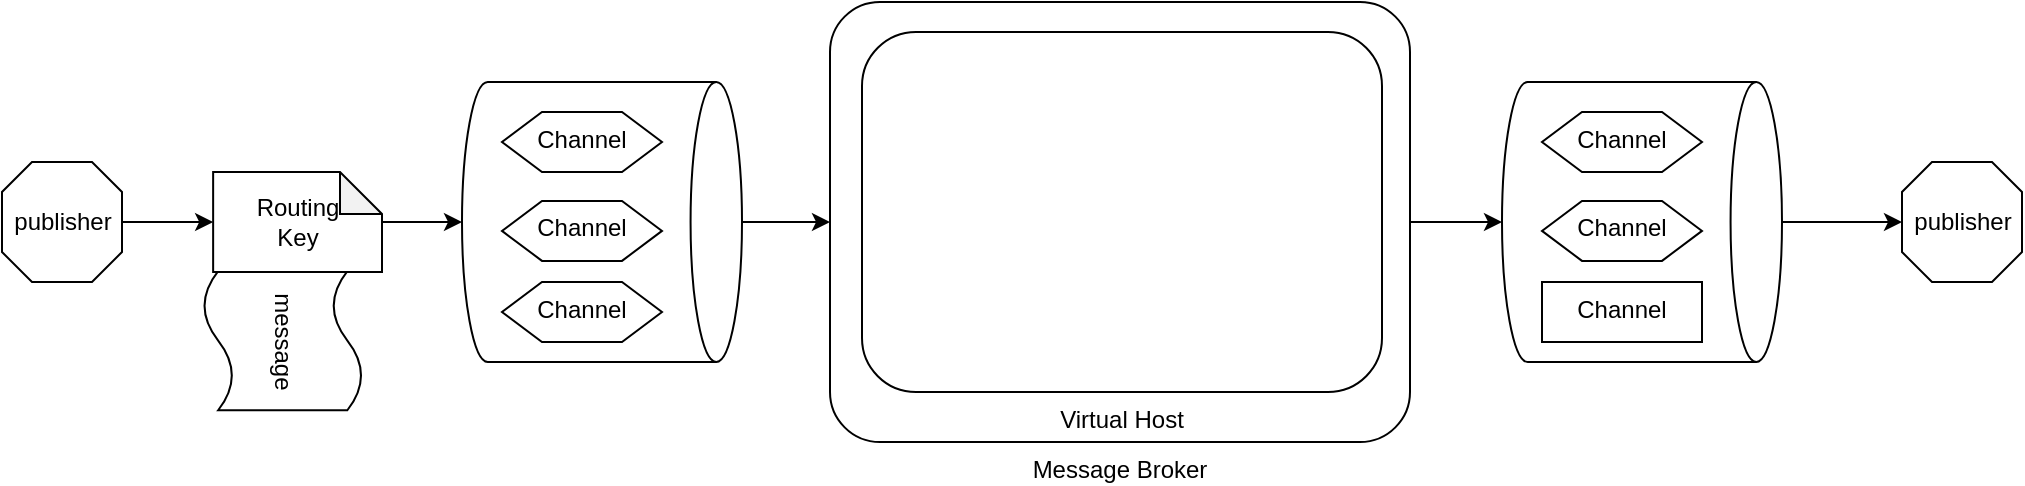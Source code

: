 <mxfile version="14.9.0" type="github">
  <diagram id="pSXMaVJfG9vSArNFEclT" name="Page-1">
    <mxGraphModel dx="782" dy="469" grid="1" gridSize="10" guides="1" tooltips="1" connect="1" arrows="1" fold="1" page="1" pageScale="1" pageWidth="1169" pageHeight="827" math="0" shadow="0">
      <root>
        <mxCell id="0" />
        <mxCell id="1" parent="0" />
        <mxCell id="SAX9zWWacGMEa-CUjlbJ-36" value="" style="edgeStyle=orthogonalEdgeStyle;rounded=0;orthogonalLoop=1;jettySize=auto;html=1;" edge="1" parent="1" source="SAX9zWWacGMEa-CUjlbJ-1" target="SAX9zWWacGMEa-CUjlbJ-18">
          <mxGeometry relative="1" as="geometry" />
        </mxCell>
        <mxCell id="SAX9zWWacGMEa-CUjlbJ-1" value="publisher" style="verticalLabelPosition=middle;verticalAlign=middle;html=1;shape=mxgraph.basic.polygon;polyCoords=[[0.25,0],[0.75,0],[1,0.25],[1,0.75],[0.75,1],[0.25,1],[0,0.75],[0,0.25]];polyline=0;rotation=0;labelPosition=center;align=center;" vertex="1" parent="1">
          <mxGeometry y="105" width="60" height="60" as="geometry" />
        </mxCell>
        <mxCell id="SAX9zWWacGMEa-CUjlbJ-38" value="" style="edgeStyle=orthogonalEdgeStyle;rounded=0;orthogonalLoop=1;jettySize=auto;html=1;entryX=0;entryY=0.5;entryDx=0;entryDy=0;entryPerimeter=0;" edge="1" parent="1" source="SAX9zWWacGMEa-CUjlbJ-8" target="SAX9zWWacGMEa-CUjlbJ-28">
          <mxGeometry relative="1" as="geometry" />
        </mxCell>
        <mxCell id="SAX9zWWacGMEa-CUjlbJ-8" value="Message Broker" style="rounded=1;whiteSpace=wrap;html=1;absoluteArcSize=1;arcSize=50;strokeWidth=1;shadow=0;sketch=0;verticalAlign=top;labelPosition=center;verticalLabelPosition=bottom;align=center;" vertex="1" parent="1">
          <mxGeometry x="414" y="25" width="290" height="220" as="geometry" />
        </mxCell>
        <mxCell id="SAX9zWWacGMEa-CUjlbJ-10" value="message" style="shape=tape;whiteSpace=wrap;html=1;strokeWidth=1;size=0.19;rounded=0;shadow=0;sketch=0;verticalAlign=middle;rotation=90;labelPosition=center;verticalLabelPosition=middle;align=center;" vertex="1" parent="1">
          <mxGeometry x="105.57" y="154.44" width="69.62" height="79.75" as="geometry" />
        </mxCell>
        <mxCell id="SAX9zWWacGMEa-CUjlbJ-37" value="" style="edgeStyle=orthogonalEdgeStyle;rounded=0;orthogonalLoop=1;jettySize=auto;html=1;entryX=0;entryY=0.5;entryDx=0;entryDy=0;entryPerimeter=0;" edge="1" parent="1" source="SAX9zWWacGMEa-CUjlbJ-18" target="SAX9zWWacGMEa-CUjlbJ-7">
          <mxGeometry relative="1" as="geometry" />
        </mxCell>
        <mxCell id="SAX9zWWacGMEa-CUjlbJ-18" value="Routing&lt;br&gt;Key" style="shape=note;whiteSpace=wrap;html=1;backgroundOutline=1;darkOpacity=0.05;rounded=0;shadow=0;sketch=0;strokeWidth=1;verticalAlign=middle;labelPosition=center;verticalLabelPosition=middle;align=center;size=21;" vertex="1" parent="1">
          <mxGeometry x="105.57" y="110" width="84.43" height="50" as="geometry" />
        </mxCell>
        <mxCell id="SAX9zWWacGMEa-CUjlbJ-26" value="" style="group" vertex="1" connectable="0" parent="1">
          <mxGeometry x="230" y="65" width="140" height="140" as="geometry" />
        </mxCell>
        <mxCell id="SAX9zWWacGMEa-CUjlbJ-7" value="" style="strokeWidth=1;html=1;shape=mxgraph.flowchart.direct_data;whiteSpace=wrap;shadow=0;sketch=0;verticalAlign=top;" vertex="1" parent="SAX9zWWacGMEa-CUjlbJ-26">
          <mxGeometry width="140" height="140" as="geometry" />
        </mxCell>
        <mxCell id="SAX9zWWacGMEa-CUjlbJ-21" value="Channel" style="shape=hexagon;perimeter=hexagonPerimeter2;whiteSpace=wrap;html=1;fixedSize=1;rounded=0;shadow=0;sketch=0;strokeWidth=1;verticalAlign=top;" vertex="1" parent="SAX9zWWacGMEa-CUjlbJ-26">
          <mxGeometry x="20" y="15" width="80" height="30" as="geometry" />
        </mxCell>
        <mxCell id="SAX9zWWacGMEa-CUjlbJ-22" value="Channel" style="shape=hexagon;perimeter=hexagonPerimeter2;whiteSpace=wrap;html=1;fixedSize=1;rounded=0;shadow=0;sketch=0;strokeWidth=1;verticalAlign=top;" vertex="1" parent="SAX9zWWacGMEa-CUjlbJ-26">
          <mxGeometry x="20" y="59.44" width="80" height="30" as="geometry" />
        </mxCell>
        <mxCell id="SAX9zWWacGMEa-CUjlbJ-23" value="Channel" style="shape=hexagon;perimeter=hexagonPerimeter2;whiteSpace=wrap;html=1;fixedSize=1;rounded=0;shadow=0;sketch=0;strokeWidth=1;verticalAlign=top;" vertex="1" parent="SAX9zWWacGMEa-CUjlbJ-26">
          <mxGeometry x="20" y="100" width="80" height="30" as="geometry" />
        </mxCell>
        <mxCell id="SAX9zWWacGMEa-CUjlbJ-27" value="" style="group" vertex="1" connectable="0" parent="1">
          <mxGeometry x="750" y="65" width="140" height="140" as="geometry" />
        </mxCell>
        <mxCell id="SAX9zWWacGMEa-CUjlbJ-28" value="" style="strokeWidth=1;html=1;shape=mxgraph.flowchart.direct_data;whiteSpace=wrap;shadow=0;sketch=0;verticalAlign=top;" vertex="1" parent="SAX9zWWacGMEa-CUjlbJ-27">
          <mxGeometry width="140" height="140" as="geometry" />
        </mxCell>
        <mxCell id="SAX9zWWacGMEa-CUjlbJ-29" value="Channel" style="shape=hexagon;perimeter=hexagonPerimeter2;whiteSpace=wrap;html=1;fixedSize=1;rounded=0;shadow=0;sketch=0;strokeWidth=1;verticalAlign=top;" vertex="1" parent="SAX9zWWacGMEa-CUjlbJ-27">
          <mxGeometry x="20" y="15" width="80" height="30" as="geometry" />
        </mxCell>
        <mxCell id="SAX9zWWacGMEa-CUjlbJ-30" value="Channel" style="shape=hexagon;perimeter=hexagonPerimeter2;whiteSpace=wrap;html=1;fixedSize=1;rounded=0;shadow=0;sketch=0;strokeWidth=1;verticalAlign=top;" vertex="1" parent="SAX9zWWacGMEa-CUjlbJ-27">
          <mxGeometry x="20" y="59.44" width="80" height="30" as="geometry" />
        </mxCell>
        <mxCell id="SAX9zWWacGMEa-CUjlbJ-31" value="Channel" style="shape=hexagon;perimeter=hexagonPerimeter2;whiteSpace=wrap;html=1;fixedSize=1;rounded=0;shadow=0;sketch=0;strokeWidth=1;verticalAlign=top;size=-30;" vertex="1" parent="SAX9zWWacGMEa-CUjlbJ-27">
          <mxGeometry x="20" y="100" width="80" height="30" as="geometry" />
        </mxCell>
        <mxCell id="SAX9zWWacGMEa-CUjlbJ-33" style="edgeStyle=orthogonalEdgeStyle;rounded=0;orthogonalLoop=1;jettySize=auto;html=1;exitX=1;exitY=0.5;exitDx=0;exitDy=0;exitPerimeter=0;entryX=0;entryY=0.5;entryDx=0;entryDy=0;" edge="1" parent="1" source="SAX9zWWacGMEa-CUjlbJ-7" target="SAX9zWWacGMEa-CUjlbJ-8">
          <mxGeometry relative="1" as="geometry" />
        </mxCell>
        <mxCell id="SAX9zWWacGMEa-CUjlbJ-39" value="publisher" style="verticalLabelPosition=middle;verticalAlign=middle;html=1;shape=mxgraph.basic.polygon;polyCoords=[[0.25,0],[0.75,0],[1,0.25],[1,0.75],[0.75,1],[0.25,1],[0,0.75],[0,0.25]];polyline=0;rotation=0;labelPosition=center;align=center;" vertex="1" parent="1">
          <mxGeometry x="950" y="105" width="60" height="60" as="geometry" />
        </mxCell>
        <mxCell id="SAX9zWWacGMEa-CUjlbJ-40" value="" style="edgeStyle=orthogonalEdgeStyle;rounded=0;orthogonalLoop=1;jettySize=auto;html=1;" edge="1" parent="1" source="SAX9zWWacGMEa-CUjlbJ-28" target="SAX9zWWacGMEa-CUjlbJ-39">
          <mxGeometry relative="1" as="geometry" />
        </mxCell>
        <mxCell id="SAX9zWWacGMEa-CUjlbJ-42" value="Virtual Host" style="rounded=1;whiteSpace=wrap;html=1;shadow=0;sketch=0;strokeWidth=1;verticalAlign=top;labelPosition=center;verticalLabelPosition=bottom;align=center;" vertex="1" parent="1">
          <mxGeometry x="430" y="40" width="260" height="180" as="geometry" />
        </mxCell>
      </root>
    </mxGraphModel>
  </diagram>
</mxfile>
